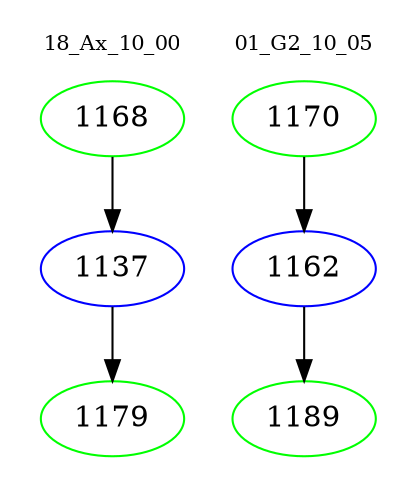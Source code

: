 digraph{
subgraph cluster_0 {
color = white
label = "18_Ax_10_00";
fontsize=10;
T0_1168 [label="1168", color="green"]
T0_1168 -> T0_1137 [color="black"]
T0_1137 [label="1137", color="blue"]
T0_1137 -> T0_1179 [color="black"]
T0_1179 [label="1179", color="green"]
}
subgraph cluster_1 {
color = white
label = "01_G2_10_05";
fontsize=10;
T1_1170 [label="1170", color="green"]
T1_1170 -> T1_1162 [color="black"]
T1_1162 [label="1162", color="blue"]
T1_1162 -> T1_1189 [color="black"]
T1_1189 [label="1189", color="green"]
}
}

